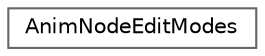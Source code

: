 digraph "Graphical Class Hierarchy"
{
 // INTERACTIVE_SVG=YES
 // LATEX_PDF_SIZE
  bgcolor="transparent";
  edge [fontname=Helvetica,fontsize=10,labelfontname=Helvetica,labelfontsize=10];
  node [fontname=Helvetica,fontsize=10,shape=box,height=0.2,width=0.4];
  rankdir="LR";
  Node0 [id="Node000000",label="AnimNodeEditModes",height=0.2,width=0.4,color="grey40", fillcolor="white", style="filled",URL="$d2/dea/structAnimNodeEditModes.html",tooltip=" "];
}
